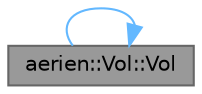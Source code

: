 digraph "aerien::Vol::Vol"
{
 // LATEX_PDF_SIZE
  bgcolor="transparent";
  edge [fontname=Helvetica,fontsize=10,labelfontname=Helvetica,labelfontsize=10];
  node [fontname=Helvetica,fontsize=10,shape=box,height=0.2,width=0.4];
  rankdir="LR";
  Node1 [id="Node000001",label="aerien::Vol::Vol",height=0.2,width=0.4,color="gray40", fillcolor="grey60", style="filled", fontcolor="black",tooltip="Constructeur avec paramètres Initialise un objet Vol avec les informations fournies."];
  Node1 -> Node1 [id="edge1_Node000001_Node000001",color="steelblue1",style="solid",tooltip=" "];
}
